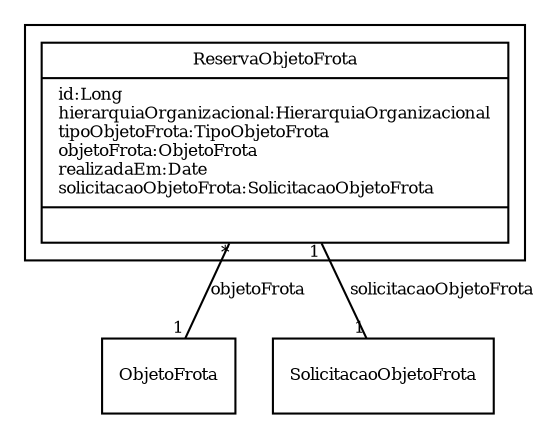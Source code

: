 digraph G{
fontname = "Times-Roman"
fontsize = 8

node [
        fontname = "Times-Roman"
        fontsize = 8
        shape = "record"
]

edge [
        fontname = "Times-Roman"
        fontsize = 8
]

subgraph clusterRESERVAS
{
ReservaObjetoFrota [label = "{ReservaObjetoFrota|id:Long\lhierarquiaOrganizacional:HierarquiaOrganizacional\ltipoObjetoFrota:TipoObjetoFrota\lobjetoFrota:ObjetoFrota\lrealizadaEm:Date\lsolicitacaoObjetoFrota:SolicitacaoObjetoFrota\l|\l}"]
}
edge [arrowhead = "none" headlabel = "1" taillabel = "*"] ReservaObjetoFrota -> ObjetoFrota [label = "objetoFrota"]
edge [arrowhead = "none" headlabel = "1" taillabel = "1"] ReservaObjetoFrota -> SolicitacaoObjetoFrota [label = "solicitacaoObjetoFrota"]
}
